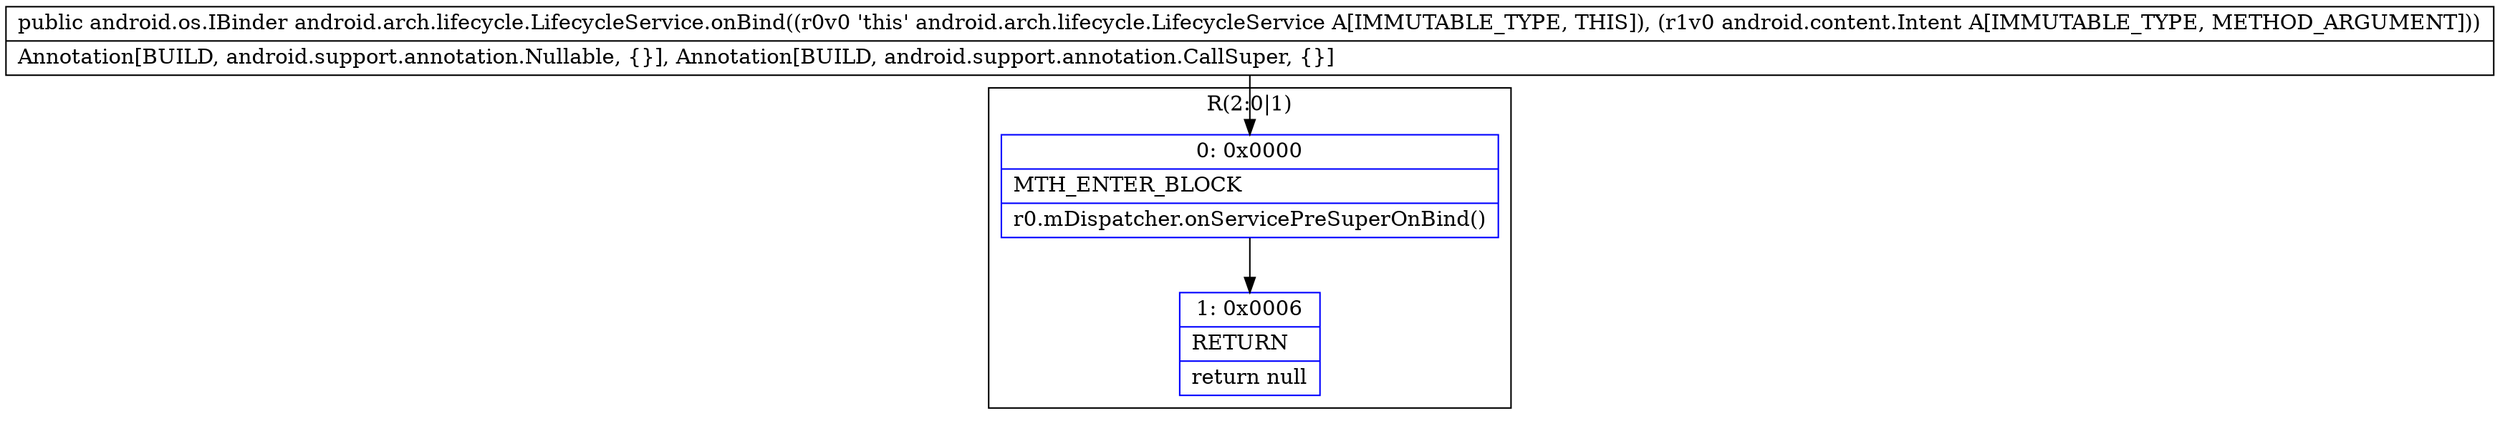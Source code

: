 digraph "CFG forandroid.arch.lifecycle.LifecycleService.onBind(Landroid\/content\/Intent;)Landroid\/os\/IBinder;" {
subgraph cluster_Region_346947939 {
label = "R(2:0|1)";
node [shape=record,color=blue];
Node_0 [shape=record,label="{0\:\ 0x0000|MTH_ENTER_BLOCK\l|r0.mDispatcher.onServicePreSuperOnBind()\l}"];
Node_1 [shape=record,label="{1\:\ 0x0006|RETURN\l|return null\l}"];
}
MethodNode[shape=record,label="{public android.os.IBinder android.arch.lifecycle.LifecycleService.onBind((r0v0 'this' android.arch.lifecycle.LifecycleService A[IMMUTABLE_TYPE, THIS]), (r1v0 android.content.Intent A[IMMUTABLE_TYPE, METHOD_ARGUMENT]))  | Annotation[BUILD, android.support.annotation.Nullable, \{\}], Annotation[BUILD, android.support.annotation.CallSuper, \{\}]\l}"];
MethodNode -> Node_0;
Node_0 -> Node_1;
}

